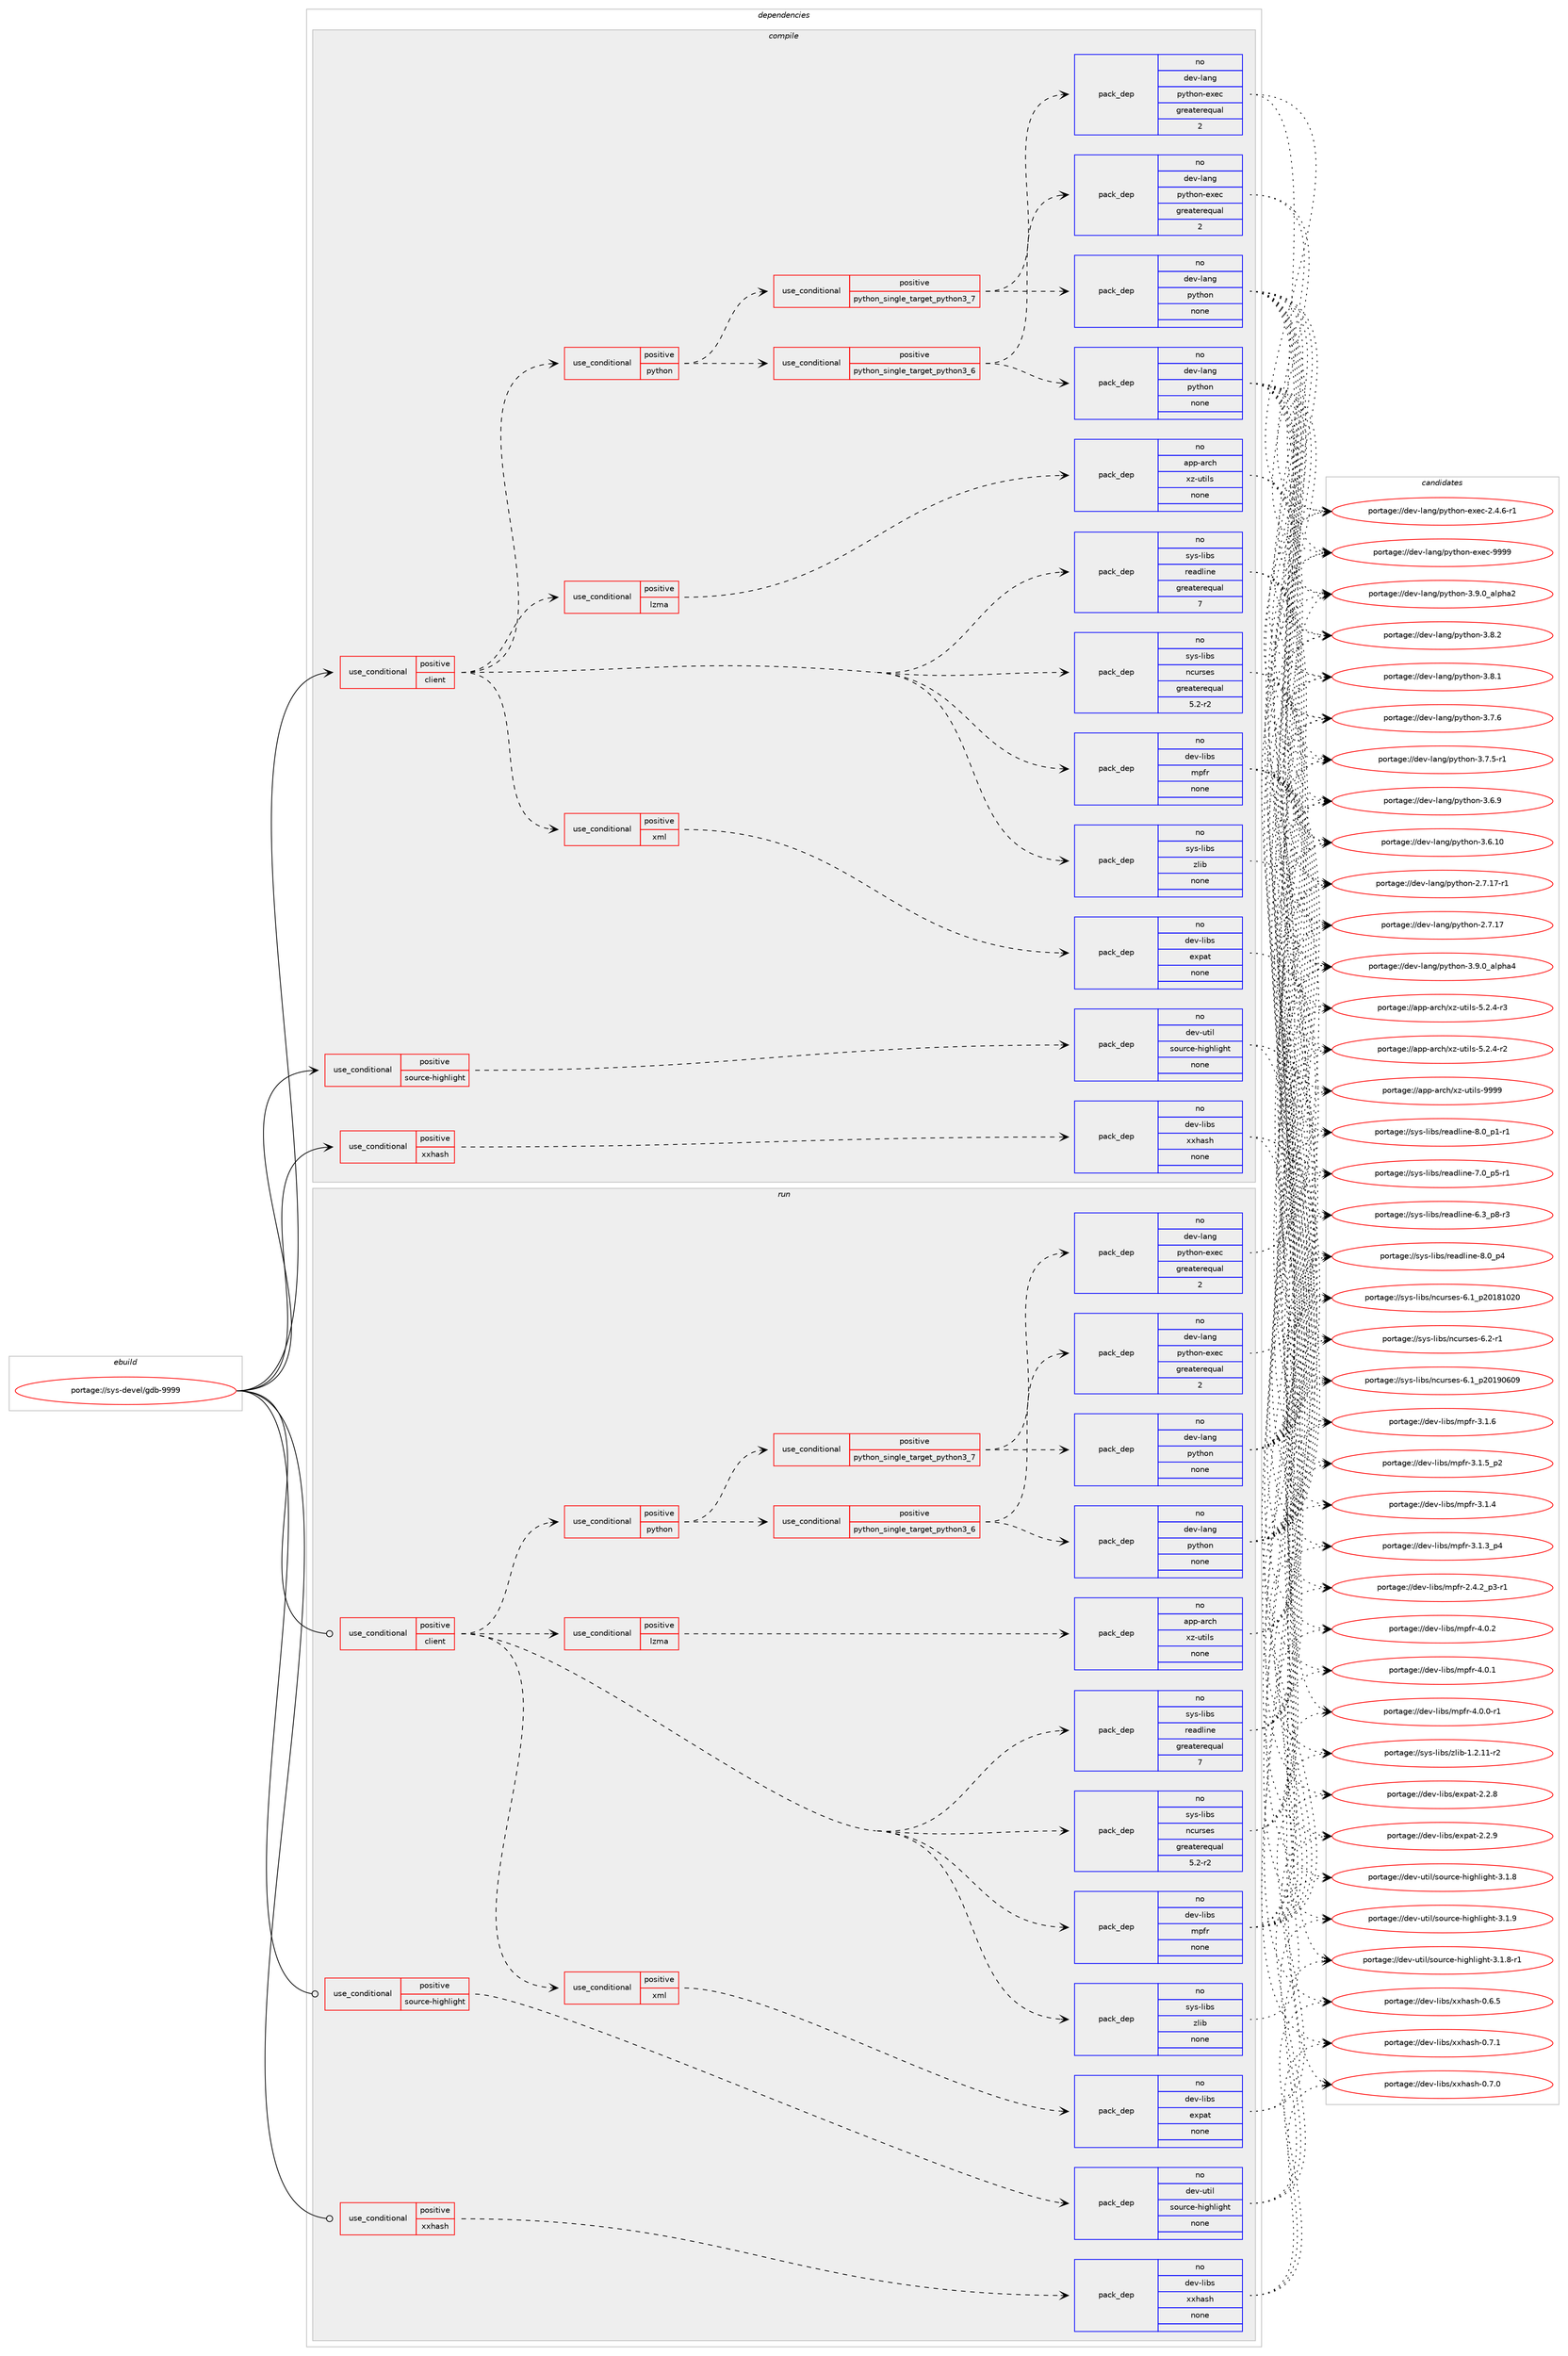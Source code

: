 digraph prolog {

# *************
# Graph options
# *************

newrank=true;
concentrate=true;
compound=true;
graph [rankdir=LR,fontname=Helvetica,fontsize=10,ranksep=1.5];#, ranksep=2.5, nodesep=0.2];
edge  [arrowhead=vee];
node  [fontname=Helvetica,fontsize=10];

# **********
# The ebuild
# **********

subgraph cluster_leftcol {
color=gray;
rank=same;
label=<<i>ebuild</i>>;
id [label="portage://sys-devel/gdb-9999", color=red, width=4, href="../sys-devel/gdb-9999.svg"];
}

# ****************
# The dependencies
# ****************

subgraph cluster_midcol {
color=gray;
label=<<i>dependencies</i>>;
subgraph cluster_compile {
fillcolor="#eeeeee";
style=filled;
label=<<i>compile</i>>;
subgraph cond6017 {
dependency31541 [label=<<TABLE BORDER="0" CELLBORDER="1" CELLSPACING="0" CELLPADDING="4"><TR><TD ROWSPAN="3" CELLPADDING="10">use_conditional</TD></TR><TR><TD>positive</TD></TR><TR><TD>client</TD></TR></TABLE>>, shape=none, color=red];
subgraph pack24719 {
dependency31542 [label=<<TABLE BORDER="0" CELLBORDER="1" CELLSPACING="0" CELLPADDING="4" WIDTH="220"><TR><TD ROWSPAN="6" CELLPADDING="30">pack_dep</TD></TR><TR><TD WIDTH="110">no</TD></TR><TR><TD>dev-libs</TD></TR><TR><TD>mpfr</TD></TR><TR><TD>none</TD></TR><TR><TD></TD></TR></TABLE>>, shape=none, color=blue];
}
dependency31541:e -> dependency31542:w [weight=20,style="dashed",arrowhead="vee"];
subgraph pack24720 {
dependency31543 [label=<<TABLE BORDER="0" CELLBORDER="1" CELLSPACING="0" CELLPADDING="4" WIDTH="220"><TR><TD ROWSPAN="6" CELLPADDING="30">pack_dep</TD></TR><TR><TD WIDTH="110">no</TD></TR><TR><TD>sys-libs</TD></TR><TR><TD>ncurses</TD></TR><TR><TD>greaterequal</TD></TR><TR><TD>5.2-r2</TD></TR></TABLE>>, shape=none, color=blue];
}
dependency31541:e -> dependency31543:w [weight=20,style="dashed",arrowhead="vee"];
subgraph pack24721 {
dependency31544 [label=<<TABLE BORDER="0" CELLBORDER="1" CELLSPACING="0" CELLPADDING="4" WIDTH="220"><TR><TD ROWSPAN="6" CELLPADDING="30">pack_dep</TD></TR><TR><TD WIDTH="110">no</TD></TR><TR><TD>sys-libs</TD></TR><TR><TD>readline</TD></TR><TR><TD>greaterequal</TD></TR><TR><TD>7</TD></TR></TABLE>>, shape=none, color=blue];
}
dependency31541:e -> dependency31544:w [weight=20,style="dashed",arrowhead="vee"];
subgraph cond6018 {
dependency31545 [label=<<TABLE BORDER="0" CELLBORDER="1" CELLSPACING="0" CELLPADDING="4"><TR><TD ROWSPAN="3" CELLPADDING="10">use_conditional</TD></TR><TR><TD>positive</TD></TR><TR><TD>lzma</TD></TR></TABLE>>, shape=none, color=red];
subgraph pack24722 {
dependency31546 [label=<<TABLE BORDER="0" CELLBORDER="1" CELLSPACING="0" CELLPADDING="4" WIDTH="220"><TR><TD ROWSPAN="6" CELLPADDING="30">pack_dep</TD></TR><TR><TD WIDTH="110">no</TD></TR><TR><TD>app-arch</TD></TR><TR><TD>xz-utils</TD></TR><TR><TD>none</TD></TR><TR><TD></TD></TR></TABLE>>, shape=none, color=blue];
}
dependency31545:e -> dependency31546:w [weight=20,style="dashed",arrowhead="vee"];
}
dependency31541:e -> dependency31545:w [weight=20,style="dashed",arrowhead="vee"];
subgraph cond6019 {
dependency31547 [label=<<TABLE BORDER="0" CELLBORDER="1" CELLSPACING="0" CELLPADDING="4"><TR><TD ROWSPAN="3" CELLPADDING="10">use_conditional</TD></TR><TR><TD>positive</TD></TR><TR><TD>python</TD></TR></TABLE>>, shape=none, color=red];
subgraph cond6020 {
dependency31548 [label=<<TABLE BORDER="0" CELLBORDER="1" CELLSPACING="0" CELLPADDING="4"><TR><TD ROWSPAN="3" CELLPADDING="10">use_conditional</TD></TR><TR><TD>positive</TD></TR><TR><TD>python_single_target_python3_6</TD></TR></TABLE>>, shape=none, color=red];
subgraph pack24723 {
dependency31549 [label=<<TABLE BORDER="0" CELLBORDER="1" CELLSPACING="0" CELLPADDING="4" WIDTH="220"><TR><TD ROWSPAN="6" CELLPADDING="30">pack_dep</TD></TR><TR><TD WIDTH="110">no</TD></TR><TR><TD>dev-lang</TD></TR><TR><TD>python</TD></TR><TR><TD>none</TD></TR><TR><TD></TD></TR></TABLE>>, shape=none, color=blue];
}
dependency31548:e -> dependency31549:w [weight=20,style="dashed",arrowhead="vee"];
subgraph pack24724 {
dependency31550 [label=<<TABLE BORDER="0" CELLBORDER="1" CELLSPACING="0" CELLPADDING="4" WIDTH="220"><TR><TD ROWSPAN="6" CELLPADDING="30">pack_dep</TD></TR><TR><TD WIDTH="110">no</TD></TR><TR><TD>dev-lang</TD></TR><TR><TD>python-exec</TD></TR><TR><TD>greaterequal</TD></TR><TR><TD>2</TD></TR></TABLE>>, shape=none, color=blue];
}
dependency31548:e -> dependency31550:w [weight=20,style="dashed",arrowhead="vee"];
}
dependency31547:e -> dependency31548:w [weight=20,style="dashed",arrowhead="vee"];
subgraph cond6021 {
dependency31551 [label=<<TABLE BORDER="0" CELLBORDER="1" CELLSPACING="0" CELLPADDING="4"><TR><TD ROWSPAN="3" CELLPADDING="10">use_conditional</TD></TR><TR><TD>positive</TD></TR><TR><TD>python_single_target_python3_7</TD></TR></TABLE>>, shape=none, color=red];
subgraph pack24725 {
dependency31552 [label=<<TABLE BORDER="0" CELLBORDER="1" CELLSPACING="0" CELLPADDING="4" WIDTH="220"><TR><TD ROWSPAN="6" CELLPADDING="30">pack_dep</TD></TR><TR><TD WIDTH="110">no</TD></TR><TR><TD>dev-lang</TD></TR><TR><TD>python</TD></TR><TR><TD>none</TD></TR><TR><TD></TD></TR></TABLE>>, shape=none, color=blue];
}
dependency31551:e -> dependency31552:w [weight=20,style="dashed",arrowhead="vee"];
subgraph pack24726 {
dependency31553 [label=<<TABLE BORDER="0" CELLBORDER="1" CELLSPACING="0" CELLPADDING="4" WIDTH="220"><TR><TD ROWSPAN="6" CELLPADDING="30">pack_dep</TD></TR><TR><TD WIDTH="110">no</TD></TR><TR><TD>dev-lang</TD></TR><TR><TD>python-exec</TD></TR><TR><TD>greaterequal</TD></TR><TR><TD>2</TD></TR></TABLE>>, shape=none, color=blue];
}
dependency31551:e -> dependency31553:w [weight=20,style="dashed",arrowhead="vee"];
}
dependency31547:e -> dependency31551:w [weight=20,style="dashed",arrowhead="vee"];
}
dependency31541:e -> dependency31547:w [weight=20,style="dashed",arrowhead="vee"];
subgraph cond6022 {
dependency31554 [label=<<TABLE BORDER="0" CELLBORDER="1" CELLSPACING="0" CELLPADDING="4"><TR><TD ROWSPAN="3" CELLPADDING="10">use_conditional</TD></TR><TR><TD>positive</TD></TR><TR><TD>xml</TD></TR></TABLE>>, shape=none, color=red];
subgraph pack24727 {
dependency31555 [label=<<TABLE BORDER="0" CELLBORDER="1" CELLSPACING="0" CELLPADDING="4" WIDTH="220"><TR><TD ROWSPAN="6" CELLPADDING="30">pack_dep</TD></TR><TR><TD WIDTH="110">no</TD></TR><TR><TD>dev-libs</TD></TR><TR><TD>expat</TD></TR><TR><TD>none</TD></TR><TR><TD></TD></TR></TABLE>>, shape=none, color=blue];
}
dependency31554:e -> dependency31555:w [weight=20,style="dashed",arrowhead="vee"];
}
dependency31541:e -> dependency31554:w [weight=20,style="dashed",arrowhead="vee"];
subgraph pack24728 {
dependency31556 [label=<<TABLE BORDER="0" CELLBORDER="1" CELLSPACING="0" CELLPADDING="4" WIDTH="220"><TR><TD ROWSPAN="6" CELLPADDING="30">pack_dep</TD></TR><TR><TD WIDTH="110">no</TD></TR><TR><TD>sys-libs</TD></TR><TR><TD>zlib</TD></TR><TR><TD>none</TD></TR><TR><TD></TD></TR></TABLE>>, shape=none, color=blue];
}
dependency31541:e -> dependency31556:w [weight=20,style="dashed",arrowhead="vee"];
}
id:e -> dependency31541:w [weight=20,style="solid",arrowhead="vee"];
subgraph cond6023 {
dependency31557 [label=<<TABLE BORDER="0" CELLBORDER="1" CELLSPACING="0" CELLPADDING="4"><TR><TD ROWSPAN="3" CELLPADDING="10">use_conditional</TD></TR><TR><TD>positive</TD></TR><TR><TD>source-highlight</TD></TR></TABLE>>, shape=none, color=red];
subgraph pack24729 {
dependency31558 [label=<<TABLE BORDER="0" CELLBORDER="1" CELLSPACING="0" CELLPADDING="4" WIDTH="220"><TR><TD ROWSPAN="6" CELLPADDING="30">pack_dep</TD></TR><TR><TD WIDTH="110">no</TD></TR><TR><TD>dev-util</TD></TR><TR><TD>source-highlight</TD></TR><TR><TD>none</TD></TR><TR><TD></TD></TR></TABLE>>, shape=none, color=blue];
}
dependency31557:e -> dependency31558:w [weight=20,style="dashed",arrowhead="vee"];
}
id:e -> dependency31557:w [weight=20,style="solid",arrowhead="vee"];
subgraph cond6024 {
dependency31559 [label=<<TABLE BORDER="0" CELLBORDER="1" CELLSPACING="0" CELLPADDING="4"><TR><TD ROWSPAN="3" CELLPADDING="10">use_conditional</TD></TR><TR><TD>positive</TD></TR><TR><TD>xxhash</TD></TR></TABLE>>, shape=none, color=red];
subgraph pack24730 {
dependency31560 [label=<<TABLE BORDER="0" CELLBORDER="1" CELLSPACING="0" CELLPADDING="4" WIDTH="220"><TR><TD ROWSPAN="6" CELLPADDING="30">pack_dep</TD></TR><TR><TD WIDTH="110">no</TD></TR><TR><TD>dev-libs</TD></TR><TR><TD>xxhash</TD></TR><TR><TD>none</TD></TR><TR><TD></TD></TR></TABLE>>, shape=none, color=blue];
}
dependency31559:e -> dependency31560:w [weight=20,style="dashed",arrowhead="vee"];
}
id:e -> dependency31559:w [weight=20,style="solid",arrowhead="vee"];
}
subgraph cluster_compileandrun {
fillcolor="#eeeeee";
style=filled;
label=<<i>compile and run</i>>;
}
subgraph cluster_run {
fillcolor="#eeeeee";
style=filled;
label=<<i>run</i>>;
subgraph cond6025 {
dependency31561 [label=<<TABLE BORDER="0" CELLBORDER="1" CELLSPACING="0" CELLPADDING="4"><TR><TD ROWSPAN="3" CELLPADDING="10">use_conditional</TD></TR><TR><TD>positive</TD></TR><TR><TD>client</TD></TR></TABLE>>, shape=none, color=red];
subgraph pack24731 {
dependency31562 [label=<<TABLE BORDER="0" CELLBORDER="1" CELLSPACING="0" CELLPADDING="4" WIDTH="220"><TR><TD ROWSPAN="6" CELLPADDING="30">pack_dep</TD></TR><TR><TD WIDTH="110">no</TD></TR><TR><TD>dev-libs</TD></TR><TR><TD>mpfr</TD></TR><TR><TD>none</TD></TR><TR><TD></TD></TR></TABLE>>, shape=none, color=blue];
}
dependency31561:e -> dependency31562:w [weight=20,style="dashed",arrowhead="vee"];
subgraph pack24732 {
dependency31563 [label=<<TABLE BORDER="0" CELLBORDER="1" CELLSPACING="0" CELLPADDING="4" WIDTH="220"><TR><TD ROWSPAN="6" CELLPADDING="30">pack_dep</TD></TR><TR><TD WIDTH="110">no</TD></TR><TR><TD>sys-libs</TD></TR><TR><TD>ncurses</TD></TR><TR><TD>greaterequal</TD></TR><TR><TD>5.2-r2</TD></TR></TABLE>>, shape=none, color=blue];
}
dependency31561:e -> dependency31563:w [weight=20,style="dashed",arrowhead="vee"];
subgraph pack24733 {
dependency31564 [label=<<TABLE BORDER="0" CELLBORDER="1" CELLSPACING="0" CELLPADDING="4" WIDTH="220"><TR><TD ROWSPAN="6" CELLPADDING="30">pack_dep</TD></TR><TR><TD WIDTH="110">no</TD></TR><TR><TD>sys-libs</TD></TR><TR><TD>readline</TD></TR><TR><TD>greaterequal</TD></TR><TR><TD>7</TD></TR></TABLE>>, shape=none, color=blue];
}
dependency31561:e -> dependency31564:w [weight=20,style="dashed",arrowhead="vee"];
subgraph cond6026 {
dependency31565 [label=<<TABLE BORDER="0" CELLBORDER="1" CELLSPACING="0" CELLPADDING="4"><TR><TD ROWSPAN="3" CELLPADDING="10">use_conditional</TD></TR><TR><TD>positive</TD></TR><TR><TD>lzma</TD></TR></TABLE>>, shape=none, color=red];
subgraph pack24734 {
dependency31566 [label=<<TABLE BORDER="0" CELLBORDER="1" CELLSPACING="0" CELLPADDING="4" WIDTH="220"><TR><TD ROWSPAN="6" CELLPADDING="30">pack_dep</TD></TR><TR><TD WIDTH="110">no</TD></TR><TR><TD>app-arch</TD></TR><TR><TD>xz-utils</TD></TR><TR><TD>none</TD></TR><TR><TD></TD></TR></TABLE>>, shape=none, color=blue];
}
dependency31565:e -> dependency31566:w [weight=20,style="dashed",arrowhead="vee"];
}
dependency31561:e -> dependency31565:w [weight=20,style="dashed",arrowhead="vee"];
subgraph cond6027 {
dependency31567 [label=<<TABLE BORDER="0" CELLBORDER="1" CELLSPACING="0" CELLPADDING="4"><TR><TD ROWSPAN="3" CELLPADDING="10">use_conditional</TD></TR><TR><TD>positive</TD></TR><TR><TD>python</TD></TR></TABLE>>, shape=none, color=red];
subgraph cond6028 {
dependency31568 [label=<<TABLE BORDER="0" CELLBORDER="1" CELLSPACING="0" CELLPADDING="4"><TR><TD ROWSPAN="3" CELLPADDING="10">use_conditional</TD></TR><TR><TD>positive</TD></TR><TR><TD>python_single_target_python3_6</TD></TR></TABLE>>, shape=none, color=red];
subgraph pack24735 {
dependency31569 [label=<<TABLE BORDER="0" CELLBORDER="1" CELLSPACING="0" CELLPADDING="4" WIDTH="220"><TR><TD ROWSPAN="6" CELLPADDING="30">pack_dep</TD></TR><TR><TD WIDTH="110">no</TD></TR><TR><TD>dev-lang</TD></TR><TR><TD>python</TD></TR><TR><TD>none</TD></TR><TR><TD></TD></TR></TABLE>>, shape=none, color=blue];
}
dependency31568:e -> dependency31569:w [weight=20,style="dashed",arrowhead="vee"];
subgraph pack24736 {
dependency31570 [label=<<TABLE BORDER="0" CELLBORDER="1" CELLSPACING="0" CELLPADDING="4" WIDTH="220"><TR><TD ROWSPAN="6" CELLPADDING="30">pack_dep</TD></TR><TR><TD WIDTH="110">no</TD></TR><TR><TD>dev-lang</TD></TR><TR><TD>python-exec</TD></TR><TR><TD>greaterequal</TD></TR><TR><TD>2</TD></TR></TABLE>>, shape=none, color=blue];
}
dependency31568:e -> dependency31570:w [weight=20,style="dashed",arrowhead="vee"];
}
dependency31567:e -> dependency31568:w [weight=20,style="dashed",arrowhead="vee"];
subgraph cond6029 {
dependency31571 [label=<<TABLE BORDER="0" CELLBORDER="1" CELLSPACING="0" CELLPADDING="4"><TR><TD ROWSPAN="3" CELLPADDING="10">use_conditional</TD></TR><TR><TD>positive</TD></TR><TR><TD>python_single_target_python3_7</TD></TR></TABLE>>, shape=none, color=red];
subgraph pack24737 {
dependency31572 [label=<<TABLE BORDER="0" CELLBORDER="1" CELLSPACING="0" CELLPADDING="4" WIDTH="220"><TR><TD ROWSPAN="6" CELLPADDING="30">pack_dep</TD></TR><TR><TD WIDTH="110">no</TD></TR><TR><TD>dev-lang</TD></TR><TR><TD>python</TD></TR><TR><TD>none</TD></TR><TR><TD></TD></TR></TABLE>>, shape=none, color=blue];
}
dependency31571:e -> dependency31572:w [weight=20,style="dashed",arrowhead="vee"];
subgraph pack24738 {
dependency31573 [label=<<TABLE BORDER="0" CELLBORDER="1" CELLSPACING="0" CELLPADDING="4" WIDTH="220"><TR><TD ROWSPAN="6" CELLPADDING="30">pack_dep</TD></TR><TR><TD WIDTH="110">no</TD></TR><TR><TD>dev-lang</TD></TR><TR><TD>python-exec</TD></TR><TR><TD>greaterequal</TD></TR><TR><TD>2</TD></TR></TABLE>>, shape=none, color=blue];
}
dependency31571:e -> dependency31573:w [weight=20,style="dashed",arrowhead="vee"];
}
dependency31567:e -> dependency31571:w [weight=20,style="dashed",arrowhead="vee"];
}
dependency31561:e -> dependency31567:w [weight=20,style="dashed",arrowhead="vee"];
subgraph cond6030 {
dependency31574 [label=<<TABLE BORDER="0" CELLBORDER="1" CELLSPACING="0" CELLPADDING="4"><TR><TD ROWSPAN="3" CELLPADDING="10">use_conditional</TD></TR><TR><TD>positive</TD></TR><TR><TD>xml</TD></TR></TABLE>>, shape=none, color=red];
subgraph pack24739 {
dependency31575 [label=<<TABLE BORDER="0" CELLBORDER="1" CELLSPACING="0" CELLPADDING="4" WIDTH="220"><TR><TD ROWSPAN="6" CELLPADDING="30">pack_dep</TD></TR><TR><TD WIDTH="110">no</TD></TR><TR><TD>dev-libs</TD></TR><TR><TD>expat</TD></TR><TR><TD>none</TD></TR><TR><TD></TD></TR></TABLE>>, shape=none, color=blue];
}
dependency31574:e -> dependency31575:w [weight=20,style="dashed",arrowhead="vee"];
}
dependency31561:e -> dependency31574:w [weight=20,style="dashed",arrowhead="vee"];
subgraph pack24740 {
dependency31576 [label=<<TABLE BORDER="0" CELLBORDER="1" CELLSPACING="0" CELLPADDING="4" WIDTH="220"><TR><TD ROWSPAN="6" CELLPADDING="30">pack_dep</TD></TR><TR><TD WIDTH="110">no</TD></TR><TR><TD>sys-libs</TD></TR><TR><TD>zlib</TD></TR><TR><TD>none</TD></TR><TR><TD></TD></TR></TABLE>>, shape=none, color=blue];
}
dependency31561:e -> dependency31576:w [weight=20,style="dashed",arrowhead="vee"];
}
id:e -> dependency31561:w [weight=20,style="solid",arrowhead="odot"];
subgraph cond6031 {
dependency31577 [label=<<TABLE BORDER="0" CELLBORDER="1" CELLSPACING="0" CELLPADDING="4"><TR><TD ROWSPAN="3" CELLPADDING="10">use_conditional</TD></TR><TR><TD>positive</TD></TR><TR><TD>source-highlight</TD></TR></TABLE>>, shape=none, color=red];
subgraph pack24741 {
dependency31578 [label=<<TABLE BORDER="0" CELLBORDER="1" CELLSPACING="0" CELLPADDING="4" WIDTH="220"><TR><TD ROWSPAN="6" CELLPADDING="30">pack_dep</TD></TR><TR><TD WIDTH="110">no</TD></TR><TR><TD>dev-util</TD></TR><TR><TD>source-highlight</TD></TR><TR><TD>none</TD></TR><TR><TD></TD></TR></TABLE>>, shape=none, color=blue];
}
dependency31577:e -> dependency31578:w [weight=20,style="dashed",arrowhead="vee"];
}
id:e -> dependency31577:w [weight=20,style="solid",arrowhead="odot"];
subgraph cond6032 {
dependency31579 [label=<<TABLE BORDER="0" CELLBORDER="1" CELLSPACING="0" CELLPADDING="4"><TR><TD ROWSPAN="3" CELLPADDING="10">use_conditional</TD></TR><TR><TD>positive</TD></TR><TR><TD>xxhash</TD></TR></TABLE>>, shape=none, color=red];
subgraph pack24742 {
dependency31580 [label=<<TABLE BORDER="0" CELLBORDER="1" CELLSPACING="0" CELLPADDING="4" WIDTH="220"><TR><TD ROWSPAN="6" CELLPADDING="30">pack_dep</TD></TR><TR><TD WIDTH="110">no</TD></TR><TR><TD>dev-libs</TD></TR><TR><TD>xxhash</TD></TR><TR><TD>none</TD></TR><TR><TD></TD></TR></TABLE>>, shape=none, color=blue];
}
dependency31579:e -> dependency31580:w [weight=20,style="dashed",arrowhead="vee"];
}
id:e -> dependency31579:w [weight=20,style="solid",arrowhead="odot"];
}
}

# **************
# The candidates
# **************

subgraph cluster_choices {
rank=same;
color=gray;
label=<<i>candidates</i>>;

subgraph choice24719 {
color=black;
nodesep=1;
choice100101118451081059811547109112102114455246484650 [label="portage://dev-libs/mpfr-4.0.2", color=red, width=4,href="../dev-libs/mpfr-4.0.2.svg"];
choice100101118451081059811547109112102114455246484649 [label="portage://dev-libs/mpfr-4.0.1", color=red, width=4,href="../dev-libs/mpfr-4.0.1.svg"];
choice1001011184510810598115471091121021144552464846484511449 [label="portage://dev-libs/mpfr-4.0.0-r1", color=red, width=4,href="../dev-libs/mpfr-4.0.0-r1.svg"];
choice100101118451081059811547109112102114455146494654 [label="portage://dev-libs/mpfr-3.1.6", color=red, width=4,href="../dev-libs/mpfr-3.1.6.svg"];
choice1001011184510810598115471091121021144551464946539511250 [label="portage://dev-libs/mpfr-3.1.5_p2", color=red, width=4,href="../dev-libs/mpfr-3.1.5_p2.svg"];
choice100101118451081059811547109112102114455146494652 [label="portage://dev-libs/mpfr-3.1.4", color=red, width=4,href="../dev-libs/mpfr-3.1.4.svg"];
choice1001011184510810598115471091121021144551464946519511252 [label="portage://dev-libs/mpfr-3.1.3_p4", color=red, width=4,href="../dev-libs/mpfr-3.1.3_p4.svg"];
choice10010111845108105981154710911210211445504652465095112514511449 [label="portage://dev-libs/mpfr-2.4.2_p3-r1", color=red, width=4,href="../dev-libs/mpfr-2.4.2_p3-r1.svg"];
dependency31542:e -> choice100101118451081059811547109112102114455246484650:w [style=dotted,weight="100"];
dependency31542:e -> choice100101118451081059811547109112102114455246484649:w [style=dotted,weight="100"];
dependency31542:e -> choice1001011184510810598115471091121021144552464846484511449:w [style=dotted,weight="100"];
dependency31542:e -> choice100101118451081059811547109112102114455146494654:w [style=dotted,weight="100"];
dependency31542:e -> choice1001011184510810598115471091121021144551464946539511250:w [style=dotted,weight="100"];
dependency31542:e -> choice100101118451081059811547109112102114455146494652:w [style=dotted,weight="100"];
dependency31542:e -> choice1001011184510810598115471091121021144551464946519511252:w [style=dotted,weight="100"];
dependency31542:e -> choice10010111845108105981154710911210211445504652465095112514511449:w [style=dotted,weight="100"];
}
subgraph choice24720 {
color=black;
nodesep=1;
choice11512111545108105981154711099117114115101115455446504511449 [label="portage://sys-libs/ncurses-6.2-r1", color=red, width=4,href="../sys-libs/ncurses-6.2-r1.svg"];
choice1151211154510810598115471109911711411510111545544649951125048495748544857 [label="portage://sys-libs/ncurses-6.1_p20190609", color=red, width=4,href="../sys-libs/ncurses-6.1_p20190609.svg"];
choice1151211154510810598115471109911711411510111545544649951125048495649485048 [label="portage://sys-libs/ncurses-6.1_p20181020", color=red, width=4,href="../sys-libs/ncurses-6.1_p20181020.svg"];
dependency31543:e -> choice11512111545108105981154711099117114115101115455446504511449:w [style=dotted,weight="100"];
dependency31543:e -> choice1151211154510810598115471109911711411510111545544649951125048495748544857:w [style=dotted,weight="100"];
dependency31543:e -> choice1151211154510810598115471109911711411510111545544649951125048495649485048:w [style=dotted,weight="100"];
}
subgraph choice24721 {
color=black;
nodesep=1;
choice11512111545108105981154711410197100108105110101455646489511252 [label="portage://sys-libs/readline-8.0_p4", color=red, width=4,href="../sys-libs/readline-8.0_p4.svg"];
choice115121115451081059811547114101971001081051101014556464895112494511449 [label="portage://sys-libs/readline-8.0_p1-r1", color=red, width=4,href="../sys-libs/readline-8.0_p1-r1.svg"];
choice115121115451081059811547114101971001081051101014555464895112534511449 [label="portage://sys-libs/readline-7.0_p5-r1", color=red, width=4,href="../sys-libs/readline-7.0_p5-r1.svg"];
choice115121115451081059811547114101971001081051101014554465195112564511451 [label="portage://sys-libs/readline-6.3_p8-r3", color=red, width=4,href="../sys-libs/readline-6.3_p8-r3.svg"];
dependency31544:e -> choice11512111545108105981154711410197100108105110101455646489511252:w [style=dotted,weight="100"];
dependency31544:e -> choice115121115451081059811547114101971001081051101014556464895112494511449:w [style=dotted,weight="100"];
dependency31544:e -> choice115121115451081059811547114101971001081051101014555464895112534511449:w [style=dotted,weight="100"];
dependency31544:e -> choice115121115451081059811547114101971001081051101014554465195112564511451:w [style=dotted,weight="100"];
}
subgraph choice24722 {
color=black;
nodesep=1;
choice9711211245971149910447120122451171161051081154557575757 [label="portage://app-arch/xz-utils-9999", color=red, width=4,href="../app-arch/xz-utils-9999.svg"];
choice9711211245971149910447120122451171161051081154553465046524511451 [label="portage://app-arch/xz-utils-5.2.4-r3", color=red, width=4,href="../app-arch/xz-utils-5.2.4-r3.svg"];
choice9711211245971149910447120122451171161051081154553465046524511450 [label="portage://app-arch/xz-utils-5.2.4-r2", color=red, width=4,href="../app-arch/xz-utils-5.2.4-r2.svg"];
dependency31546:e -> choice9711211245971149910447120122451171161051081154557575757:w [style=dotted,weight="100"];
dependency31546:e -> choice9711211245971149910447120122451171161051081154553465046524511451:w [style=dotted,weight="100"];
dependency31546:e -> choice9711211245971149910447120122451171161051081154553465046524511450:w [style=dotted,weight="100"];
}
subgraph choice24723 {
color=black;
nodesep=1;
choice10010111845108971101034711212111610411111045514657464895971081121049752 [label="portage://dev-lang/python-3.9.0_alpha4", color=red, width=4,href="../dev-lang/python-3.9.0_alpha4.svg"];
choice10010111845108971101034711212111610411111045514657464895971081121049750 [label="portage://dev-lang/python-3.9.0_alpha2", color=red, width=4,href="../dev-lang/python-3.9.0_alpha2.svg"];
choice100101118451089711010347112121116104111110455146564650 [label="portage://dev-lang/python-3.8.2", color=red, width=4,href="../dev-lang/python-3.8.2.svg"];
choice100101118451089711010347112121116104111110455146564649 [label="portage://dev-lang/python-3.8.1", color=red, width=4,href="../dev-lang/python-3.8.1.svg"];
choice100101118451089711010347112121116104111110455146554654 [label="portage://dev-lang/python-3.7.6", color=red, width=4,href="../dev-lang/python-3.7.6.svg"];
choice1001011184510897110103471121211161041111104551465546534511449 [label="portage://dev-lang/python-3.7.5-r1", color=red, width=4,href="../dev-lang/python-3.7.5-r1.svg"];
choice100101118451089711010347112121116104111110455146544657 [label="portage://dev-lang/python-3.6.9", color=red, width=4,href="../dev-lang/python-3.6.9.svg"];
choice10010111845108971101034711212111610411111045514654464948 [label="portage://dev-lang/python-3.6.10", color=red, width=4,href="../dev-lang/python-3.6.10.svg"];
choice100101118451089711010347112121116104111110455046554649554511449 [label="portage://dev-lang/python-2.7.17-r1", color=red, width=4,href="../dev-lang/python-2.7.17-r1.svg"];
choice10010111845108971101034711212111610411111045504655464955 [label="portage://dev-lang/python-2.7.17", color=red, width=4,href="../dev-lang/python-2.7.17.svg"];
dependency31549:e -> choice10010111845108971101034711212111610411111045514657464895971081121049752:w [style=dotted,weight="100"];
dependency31549:e -> choice10010111845108971101034711212111610411111045514657464895971081121049750:w [style=dotted,weight="100"];
dependency31549:e -> choice100101118451089711010347112121116104111110455146564650:w [style=dotted,weight="100"];
dependency31549:e -> choice100101118451089711010347112121116104111110455146564649:w [style=dotted,weight="100"];
dependency31549:e -> choice100101118451089711010347112121116104111110455146554654:w [style=dotted,weight="100"];
dependency31549:e -> choice1001011184510897110103471121211161041111104551465546534511449:w [style=dotted,weight="100"];
dependency31549:e -> choice100101118451089711010347112121116104111110455146544657:w [style=dotted,weight="100"];
dependency31549:e -> choice10010111845108971101034711212111610411111045514654464948:w [style=dotted,weight="100"];
dependency31549:e -> choice100101118451089711010347112121116104111110455046554649554511449:w [style=dotted,weight="100"];
dependency31549:e -> choice10010111845108971101034711212111610411111045504655464955:w [style=dotted,weight="100"];
}
subgraph choice24724 {
color=black;
nodesep=1;
choice10010111845108971101034711212111610411111045101120101994557575757 [label="portage://dev-lang/python-exec-9999", color=red, width=4,href="../dev-lang/python-exec-9999.svg"];
choice10010111845108971101034711212111610411111045101120101994550465246544511449 [label="portage://dev-lang/python-exec-2.4.6-r1", color=red, width=4,href="../dev-lang/python-exec-2.4.6-r1.svg"];
dependency31550:e -> choice10010111845108971101034711212111610411111045101120101994557575757:w [style=dotted,weight="100"];
dependency31550:e -> choice10010111845108971101034711212111610411111045101120101994550465246544511449:w [style=dotted,weight="100"];
}
subgraph choice24725 {
color=black;
nodesep=1;
choice10010111845108971101034711212111610411111045514657464895971081121049752 [label="portage://dev-lang/python-3.9.0_alpha4", color=red, width=4,href="../dev-lang/python-3.9.0_alpha4.svg"];
choice10010111845108971101034711212111610411111045514657464895971081121049750 [label="portage://dev-lang/python-3.9.0_alpha2", color=red, width=4,href="../dev-lang/python-3.9.0_alpha2.svg"];
choice100101118451089711010347112121116104111110455146564650 [label="portage://dev-lang/python-3.8.2", color=red, width=4,href="../dev-lang/python-3.8.2.svg"];
choice100101118451089711010347112121116104111110455146564649 [label="portage://dev-lang/python-3.8.1", color=red, width=4,href="../dev-lang/python-3.8.1.svg"];
choice100101118451089711010347112121116104111110455146554654 [label="portage://dev-lang/python-3.7.6", color=red, width=4,href="../dev-lang/python-3.7.6.svg"];
choice1001011184510897110103471121211161041111104551465546534511449 [label="portage://dev-lang/python-3.7.5-r1", color=red, width=4,href="../dev-lang/python-3.7.5-r1.svg"];
choice100101118451089711010347112121116104111110455146544657 [label="portage://dev-lang/python-3.6.9", color=red, width=4,href="../dev-lang/python-3.6.9.svg"];
choice10010111845108971101034711212111610411111045514654464948 [label="portage://dev-lang/python-3.6.10", color=red, width=4,href="../dev-lang/python-3.6.10.svg"];
choice100101118451089711010347112121116104111110455046554649554511449 [label="portage://dev-lang/python-2.7.17-r1", color=red, width=4,href="../dev-lang/python-2.7.17-r1.svg"];
choice10010111845108971101034711212111610411111045504655464955 [label="portage://dev-lang/python-2.7.17", color=red, width=4,href="../dev-lang/python-2.7.17.svg"];
dependency31552:e -> choice10010111845108971101034711212111610411111045514657464895971081121049752:w [style=dotted,weight="100"];
dependency31552:e -> choice10010111845108971101034711212111610411111045514657464895971081121049750:w [style=dotted,weight="100"];
dependency31552:e -> choice100101118451089711010347112121116104111110455146564650:w [style=dotted,weight="100"];
dependency31552:e -> choice100101118451089711010347112121116104111110455146564649:w [style=dotted,weight="100"];
dependency31552:e -> choice100101118451089711010347112121116104111110455146554654:w [style=dotted,weight="100"];
dependency31552:e -> choice1001011184510897110103471121211161041111104551465546534511449:w [style=dotted,weight="100"];
dependency31552:e -> choice100101118451089711010347112121116104111110455146544657:w [style=dotted,weight="100"];
dependency31552:e -> choice10010111845108971101034711212111610411111045514654464948:w [style=dotted,weight="100"];
dependency31552:e -> choice100101118451089711010347112121116104111110455046554649554511449:w [style=dotted,weight="100"];
dependency31552:e -> choice10010111845108971101034711212111610411111045504655464955:w [style=dotted,weight="100"];
}
subgraph choice24726 {
color=black;
nodesep=1;
choice10010111845108971101034711212111610411111045101120101994557575757 [label="portage://dev-lang/python-exec-9999", color=red, width=4,href="../dev-lang/python-exec-9999.svg"];
choice10010111845108971101034711212111610411111045101120101994550465246544511449 [label="portage://dev-lang/python-exec-2.4.6-r1", color=red, width=4,href="../dev-lang/python-exec-2.4.6-r1.svg"];
dependency31553:e -> choice10010111845108971101034711212111610411111045101120101994557575757:w [style=dotted,weight="100"];
dependency31553:e -> choice10010111845108971101034711212111610411111045101120101994550465246544511449:w [style=dotted,weight="100"];
}
subgraph choice24727 {
color=black;
nodesep=1;
choice10010111845108105981154710112011297116455046504657 [label="portage://dev-libs/expat-2.2.9", color=red, width=4,href="../dev-libs/expat-2.2.9.svg"];
choice10010111845108105981154710112011297116455046504656 [label="portage://dev-libs/expat-2.2.8", color=red, width=4,href="../dev-libs/expat-2.2.8.svg"];
dependency31555:e -> choice10010111845108105981154710112011297116455046504657:w [style=dotted,weight="100"];
dependency31555:e -> choice10010111845108105981154710112011297116455046504656:w [style=dotted,weight="100"];
}
subgraph choice24728 {
color=black;
nodesep=1;
choice11512111545108105981154712210810598454946504649494511450 [label="portage://sys-libs/zlib-1.2.11-r2", color=red, width=4,href="../sys-libs/zlib-1.2.11-r2.svg"];
dependency31556:e -> choice11512111545108105981154712210810598454946504649494511450:w [style=dotted,weight="100"];
}
subgraph choice24729 {
color=black;
nodesep=1;
choice10010111845117116105108471151111171149910145104105103104108105103104116455146494657 [label="portage://dev-util/source-highlight-3.1.9", color=red, width=4,href="../dev-util/source-highlight-3.1.9.svg"];
choice100101118451171161051084711511111711499101451041051031041081051031041164551464946564511449 [label="portage://dev-util/source-highlight-3.1.8-r1", color=red, width=4,href="../dev-util/source-highlight-3.1.8-r1.svg"];
choice10010111845117116105108471151111171149910145104105103104108105103104116455146494656 [label="portage://dev-util/source-highlight-3.1.8", color=red, width=4,href="../dev-util/source-highlight-3.1.8.svg"];
dependency31558:e -> choice10010111845117116105108471151111171149910145104105103104108105103104116455146494657:w [style=dotted,weight="100"];
dependency31558:e -> choice100101118451171161051084711511111711499101451041051031041081051031041164551464946564511449:w [style=dotted,weight="100"];
dependency31558:e -> choice10010111845117116105108471151111171149910145104105103104108105103104116455146494656:w [style=dotted,weight="100"];
}
subgraph choice24730 {
color=black;
nodesep=1;
choice10010111845108105981154712012010497115104454846554649 [label="portage://dev-libs/xxhash-0.7.1", color=red, width=4,href="../dev-libs/xxhash-0.7.1.svg"];
choice10010111845108105981154712012010497115104454846554648 [label="portage://dev-libs/xxhash-0.7.0", color=red, width=4,href="../dev-libs/xxhash-0.7.0.svg"];
choice10010111845108105981154712012010497115104454846544653 [label="portage://dev-libs/xxhash-0.6.5", color=red, width=4,href="../dev-libs/xxhash-0.6.5.svg"];
dependency31560:e -> choice10010111845108105981154712012010497115104454846554649:w [style=dotted,weight="100"];
dependency31560:e -> choice10010111845108105981154712012010497115104454846554648:w [style=dotted,weight="100"];
dependency31560:e -> choice10010111845108105981154712012010497115104454846544653:w [style=dotted,weight="100"];
}
subgraph choice24731 {
color=black;
nodesep=1;
choice100101118451081059811547109112102114455246484650 [label="portage://dev-libs/mpfr-4.0.2", color=red, width=4,href="../dev-libs/mpfr-4.0.2.svg"];
choice100101118451081059811547109112102114455246484649 [label="portage://dev-libs/mpfr-4.0.1", color=red, width=4,href="../dev-libs/mpfr-4.0.1.svg"];
choice1001011184510810598115471091121021144552464846484511449 [label="portage://dev-libs/mpfr-4.0.0-r1", color=red, width=4,href="../dev-libs/mpfr-4.0.0-r1.svg"];
choice100101118451081059811547109112102114455146494654 [label="portage://dev-libs/mpfr-3.1.6", color=red, width=4,href="../dev-libs/mpfr-3.1.6.svg"];
choice1001011184510810598115471091121021144551464946539511250 [label="portage://dev-libs/mpfr-3.1.5_p2", color=red, width=4,href="../dev-libs/mpfr-3.1.5_p2.svg"];
choice100101118451081059811547109112102114455146494652 [label="portage://dev-libs/mpfr-3.1.4", color=red, width=4,href="../dev-libs/mpfr-3.1.4.svg"];
choice1001011184510810598115471091121021144551464946519511252 [label="portage://dev-libs/mpfr-3.1.3_p4", color=red, width=4,href="../dev-libs/mpfr-3.1.3_p4.svg"];
choice10010111845108105981154710911210211445504652465095112514511449 [label="portage://dev-libs/mpfr-2.4.2_p3-r1", color=red, width=4,href="../dev-libs/mpfr-2.4.2_p3-r1.svg"];
dependency31562:e -> choice100101118451081059811547109112102114455246484650:w [style=dotted,weight="100"];
dependency31562:e -> choice100101118451081059811547109112102114455246484649:w [style=dotted,weight="100"];
dependency31562:e -> choice1001011184510810598115471091121021144552464846484511449:w [style=dotted,weight="100"];
dependency31562:e -> choice100101118451081059811547109112102114455146494654:w [style=dotted,weight="100"];
dependency31562:e -> choice1001011184510810598115471091121021144551464946539511250:w [style=dotted,weight="100"];
dependency31562:e -> choice100101118451081059811547109112102114455146494652:w [style=dotted,weight="100"];
dependency31562:e -> choice1001011184510810598115471091121021144551464946519511252:w [style=dotted,weight="100"];
dependency31562:e -> choice10010111845108105981154710911210211445504652465095112514511449:w [style=dotted,weight="100"];
}
subgraph choice24732 {
color=black;
nodesep=1;
choice11512111545108105981154711099117114115101115455446504511449 [label="portage://sys-libs/ncurses-6.2-r1", color=red, width=4,href="../sys-libs/ncurses-6.2-r1.svg"];
choice1151211154510810598115471109911711411510111545544649951125048495748544857 [label="portage://sys-libs/ncurses-6.1_p20190609", color=red, width=4,href="../sys-libs/ncurses-6.1_p20190609.svg"];
choice1151211154510810598115471109911711411510111545544649951125048495649485048 [label="portage://sys-libs/ncurses-6.1_p20181020", color=red, width=4,href="../sys-libs/ncurses-6.1_p20181020.svg"];
dependency31563:e -> choice11512111545108105981154711099117114115101115455446504511449:w [style=dotted,weight="100"];
dependency31563:e -> choice1151211154510810598115471109911711411510111545544649951125048495748544857:w [style=dotted,weight="100"];
dependency31563:e -> choice1151211154510810598115471109911711411510111545544649951125048495649485048:w [style=dotted,weight="100"];
}
subgraph choice24733 {
color=black;
nodesep=1;
choice11512111545108105981154711410197100108105110101455646489511252 [label="portage://sys-libs/readline-8.0_p4", color=red, width=4,href="../sys-libs/readline-8.0_p4.svg"];
choice115121115451081059811547114101971001081051101014556464895112494511449 [label="portage://sys-libs/readline-8.0_p1-r1", color=red, width=4,href="../sys-libs/readline-8.0_p1-r1.svg"];
choice115121115451081059811547114101971001081051101014555464895112534511449 [label="portage://sys-libs/readline-7.0_p5-r1", color=red, width=4,href="../sys-libs/readline-7.0_p5-r1.svg"];
choice115121115451081059811547114101971001081051101014554465195112564511451 [label="portage://sys-libs/readline-6.3_p8-r3", color=red, width=4,href="../sys-libs/readline-6.3_p8-r3.svg"];
dependency31564:e -> choice11512111545108105981154711410197100108105110101455646489511252:w [style=dotted,weight="100"];
dependency31564:e -> choice115121115451081059811547114101971001081051101014556464895112494511449:w [style=dotted,weight="100"];
dependency31564:e -> choice115121115451081059811547114101971001081051101014555464895112534511449:w [style=dotted,weight="100"];
dependency31564:e -> choice115121115451081059811547114101971001081051101014554465195112564511451:w [style=dotted,weight="100"];
}
subgraph choice24734 {
color=black;
nodesep=1;
choice9711211245971149910447120122451171161051081154557575757 [label="portage://app-arch/xz-utils-9999", color=red, width=4,href="../app-arch/xz-utils-9999.svg"];
choice9711211245971149910447120122451171161051081154553465046524511451 [label="portage://app-arch/xz-utils-5.2.4-r3", color=red, width=4,href="../app-arch/xz-utils-5.2.4-r3.svg"];
choice9711211245971149910447120122451171161051081154553465046524511450 [label="portage://app-arch/xz-utils-5.2.4-r2", color=red, width=4,href="../app-arch/xz-utils-5.2.4-r2.svg"];
dependency31566:e -> choice9711211245971149910447120122451171161051081154557575757:w [style=dotted,weight="100"];
dependency31566:e -> choice9711211245971149910447120122451171161051081154553465046524511451:w [style=dotted,weight="100"];
dependency31566:e -> choice9711211245971149910447120122451171161051081154553465046524511450:w [style=dotted,weight="100"];
}
subgraph choice24735 {
color=black;
nodesep=1;
choice10010111845108971101034711212111610411111045514657464895971081121049752 [label="portage://dev-lang/python-3.9.0_alpha4", color=red, width=4,href="../dev-lang/python-3.9.0_alpha4.svg"];
choice10010111845108971101034711212111610411111045514657464895971081121049750 [label="portage://dev-lang/python-3.9.0_alpha2", color=red, width=4,href="../dev-lang/python-3.9.0_alpha2.svg"];
choice100101118451089711010347112121116104111110455146564650 [label="portage://dev-lang/python-3.8.2", color=red, width=4,href="../dev-lang/python-3.8.2.svg"];
choice100101118451089711010347112121116104111110455146564649 [label="portage://dev-lang/python-3.8.1", color=red, width=4,href="../dev-lang/python-3.8.1.svg"];
choice100101118451089711010347112121116104111110455146554654 [label="portage://dev-lang/python-3.7.6", color=red, width=4,href="../dev-lang/python-3.7.6.svg"];
choice1001011184510897110103471121211161041111104551465546534511449 [label="portage://dev-lang/python-3.7.5-r1", color=red, width=4,href="../dev-lang/python-3.7.5-r1.svg"];
choice100101118451089711010347112121116104111110455146544657 [label="portage://dev-lang/python-3.6.9", color=red, width=4,href="../dev-lang/python-3.6.9.svg"];
choice10010111845108971101034711212111610411111045514654464948 [label="portage://dev-lang/python-3.6.10", color=red, width=4,href="../dev-lang/python-3.6.10.svg"];
choice100101118451089711010347112121116104111110455046554649554511449 [label="portage://dev-lang/python-2.7.17-r1", color=red, width=4,href="../dev-lang/python-2.7.17-r1.svg"];
choice10010111845108971101034711212111610411111045504655464955 [label="portage://dev-lang/python-2.7.17", color=red, width=4,href="../dev-lang/python-2.7.17.svg"];
dependency31569:e -> choice10010111845108971101034711212111610411111045514657464895971081121049752:w [style=dotted,weight="100"];
dependency31569:e -> choice10010111845108971101034711212111610411111045514657464895971081121049750:w [style=dotted,weight="100"];
dependency31569:e -> choice100101118451089711010347112121116104111110455146564650:w [style=dotted,weight="100"];
dependency31569:e -> choice100101118451089711010347112121116104111110455146564649:w [style=dotted,weight="100"];
dependency31569:e -> choice100101118451089711010347112121116104111110455146554654:w [style=dotted,weight="100"];
dependency31569:e -> choice1001011184510897110103471121211161041111104551465546534511449:w [style=dotted,weight="100"];
dependency31569:e -> choice100101118451089711010347112121116104111110455146544657:w [style=dotted,weight="100"];
dependency31569:e -> choice10010111845108971101034711212111610411111045514654464948:w [style=dotted,weight="100"];
dependency31569:e -> choice100101118451089711010347112121116104111110455046554649554511449:w [style=dotted,weight="100"];
dependency31569:e -> choice10010111845108971101034711212111610411111045504655464955:w [style=dotted,weight="100"];
}
subgraph choice24736 {
color=black;
nodesep=1;
choice10010111845108971101034711212111610411111045101120101994557575757 [label="portage://dev-lang/python-exec-9999", color=red, width=4,href="../dev-lang/python-exec-9999.svg"];
choice10010111845108971101034711212111610411111045101120101994550465246544511449 [label="portage://dev-lang/python-exec-2.4.6-r1", color=red, width=4,href="../dev-lang/python-exec-2.4.6-r1.svg"];
dependency31570:e -> choice10010111845108971101034711212111610411111045101120101994557575757:w [style=dotted,weight="100"];
dependency31570:e -> choice10010111845108971101034711212111610411111045101120101994550465246544511449:w [style=dotted,weight="100"];
}
subgraph choice24737 {
color=black;
nodesep=1;
choice10010111845108971101034711212111610411111045514657464895971081121049752 [label="portage://dev-lang/python-3.9.0_alpha4", color=red, width=4,href="../dev-lang/python-3.9.0_alpha4.svg"];
choice10010111845108971101034711212111610411111045514657464895971081121049750 [label="portage://dev-lang/python-3.9.0_alpha2", color=red, width=4,href="../dev-lang/python-3.9.0_alpha2.svg"];
choice100101118451089711010347112121116104111110455146564650 [label="portage://dev-lang/python-3.8.2", color=red, width=4,href="../dev-lang/python-3.8.2.svg"];
choice100101118451089711010347112121116104111110455146564649 [label="portage://dev-lang/python-3.8.1", color=red, width=4,href="../dev-lang/python-3.8.1.svg"];
choice100101118451089711010347112121116104111110455146554654 [label="portage://dev-lang/python-3.7.6", color=red, width=4,href="../dev-lang/python-3.7.6.svg"];
choice1001011184510897110103471121211161041111104551465546534511449 [label="portage://dev-lang/python-3.7.5-r1", color=red, width=4,href="../dev-lang/python-3.7.5-r1.svg"];
choice100101118451089711010347112121116104111110455146544657 [label="portage://dev-lang/python-3.6.9", color=red, width=4,href="../dev-lang/python-3.6.9.svg"];
choice10010111845108971101034711212111610411111045514654464948 [label="portage://dev-lang/python-3.6.10", color=red, width=4,href="../dev-lang/python-3.6.10.svg"];
choice100101118451089711010347112121116104111110455046554649554511449 [label="portage://dev-lang/python-2.7.17-r1", color=red, width=4,href="../dev-lang/python-2.7.17-r1.svg"];
choice10010111845108971101034711212111610411111045504655464955 [label="portage://dev-lang/python-2.7.17", color=red, width=4,href="../dev-lang/python-2.7.17.svg"];
dependency31572:e -> choice10010111845108971101034711212111610411111045514657464895971081121049752:w [style=dotted,weight="100"];
dependency31572:e -> choice10010111845108971101034711212111610411111045514657464895971081121049750:w [style=dotted,weight="100"];
dependency31572:e -> choice100101118451089711010347112121116104111110455146564650:w [style=dotted,weight="100"];
dependency31572:e -> choice100101118451089711010347112121116104111110455146564649:w [style=dotted,weight="100"];
dependency31572:e -> choice100101118451089711010347112121116104111110455146554654:w [style=dotted,weight="100"];
dependency31572:e -> choice1001011184510897110103471121211161041111104551465546534511449:w [style=dotted,weight="100"];
dependency31572:e -> choice100101118451089711010347112121116104111110455146544657:w [style=dotted,weight="100"];
dependency31572:e -> choice10010111845108971101034711212111610411111045514654464948:w [style=dotted,weight="100"];
dependency31572:e -> choice100101118451089711010347112121116104111110455046554649554511449:w [style=dotted,weight="100"];
dependency31572:e -> choice10010111845108971101034711212111610411111045504655464955:w [style=dotted,weight="100"];
}
subgraph choice24738 {
color=black;
nodesep=1;
choice10010111845108971101034711212111610411111045101120101994557575757 [label="portage://dev-lang/python-exec-9999", color=red, width=4,href="../dev-lang/python-exec-9999.svg"];
choice10010111845108971101034711212111610411111045101120101994550465246544511449 [label="portage://dev-lang/python-exec-2.4.6-r1", color=red, width=4,href="../dev-lang/python-exec-2.4.6-r1.svg"];
dependency31573:e -> choice10010111845108971101034711212111610411111045101120101994557575757:w [style=dotted,weight="100"];
dependency31573:e -> choice10010111845108971101034711212111610411111045101120101994550465246544511449:w [style=dotted,weight="100"];
}
subgraph choice24739 {
color=black;
nodesep=1;
choice10010111845108105981154710112011297116455046504657 [label="portage://dev-libs/expat-2.2.9", color=red, width=4,href="../dev-libs/expat-2.2.9.svg"];
choice10010111845108105981154710112011297116455046504656 [label="portage://dev-libs/expat-2.2.8", color=red, width=4,href="../dev-libs/expat-2.2.8.svg"];
dependency31575:e -> choice10010111845108105981154710112011297116455046504657:w [style=dotted,weight="100"];
dependency31575:e -> choice10010111845108105981154710112011297116455046504656:w [style=dotted,weight="100"];
}
subgraph choice24740 {
color=black;
nodesep=1;
choice11512111545108105981154712210810598454946504649494511450 [label="portage://sys-libs/zlib-1.2.11-r2", color=red, width=4,href="../sys-libs/zlib-1.2.11-r2.svg"];
dependency31576:e -> choice11512111545108105981154712210810598454946504649494511450:w [style=dotted,weight="100"];
}
subgraph choice24741 {
color=black;
nodesep=1;
choice10010111845117116105108471151111171149910145104105103104108105103104116455146494657 [label="portage://dev-util/source-highlight-3.1.9", color=red, width=4,href="../dev-util/source-highlight-3.1.9.svg"];
choice100101118451171161051084711511111711499101451041051031041081051031041164551464946564511449 [label="portage://dev-util/source-highlight-3.1.8-r1", color=red, width=4,href="../dev-util/source-highlight-3.1.8-r1.svg"];
choice10010111845117116105108471151111171149910145104105103104108105103104116455146494656 [label="portage://dev-util/source-highlight-3.1.8", color=red, width=4,href="../dev-util/source-highlight-3.1.8.svg"];
dependency31578:e -> choice10010111845117116105108471151111171149910145104105103104108105103104116455146494657:w [style=dotted,weight="100"];
dependency31578:e -> choice100101118451171161051084711511111711499101451041051031041081051031041164551464946564511449:w [style=dotted,weight="100"];
dependency31578:e -> choice10010111845117116105108471151111171149910145104105103104108105103104116455146494656:w [style=dotted,weight="100"];
}
subgraph choice24742 {
color=black;
nodesep=1;
choice10010111845108105981154712012010497115104454846554649 [label="portage://dev-libs/xxhash-0.7.1", color=red, width=4,href="../dev-libs/xxhash-0.7.1.svg"];
choice10010111845108105981154712012010497115104454846554648 [label="portage://dev-libs/xxhash-0.7.0", color=red, width=4,href="../dev-libs/xxhash-0.7.0.svg"];
choice10010111845108105981154712012010497115104454846544653 [label="portage://dev-libs/xxhash-0.6.5", color=red, width=4,href="../dev-libs/xxhash-0.6.5.svg"];
dependency31580:e -> choice10010111845108105981154712012010497115104454846554649:w [style=dotted,weight="100"];
dependency31580:e -> choice10010111845108105981154712012010497115104454846554648:w [style=dotted,weight="100"];
dependency31580:e -> choice10010111845108105981154712012010497115104454846544653:w [style=dotted,weight="100"];
}
}

}
